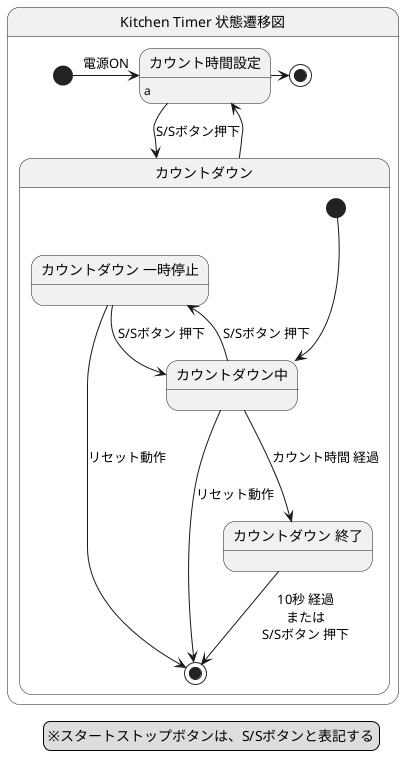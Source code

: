 @startuml Kitchen_Timer_State

legend right
※スタートストップボタンは、S/Sボタンと表記する
end legend

state "Kitchen Timer 状態遷移図" as Kitchen_Timer_State{
    state "カウント時間設定" as SettingTime
    SettingTime : a

    [*] -> SettingTime : 電源ON

    SettingTime --> CountDown : S/Sボタン押下

    state "カウントダウン" as CountDown {
        [*] ---> RunningCountDown

        state "カウントダウン中" as RunningCountDown
        RunningCountDown --> StopCountDown : S/Sボタン 押下
        RunningCountDown ---> EndCountDown : カウント時間 経過
        RunningCountDown --> [*] : リセット動作

        state "カウントダウン 一時停止" as StopCountDown
        StopCountDown --> RunningCountDown : S/Sボタン 押下
        StopCountDown -> [*] : リセット動作

        state "カウントダウン 終了" as EndCountDown
        EndCountDown --> [*] : 10秒 経過\nまたは\nS/Sボタン 押下

    }

    CountDown --> SettingTime

    SettingTime -> [*]

}


@enduml